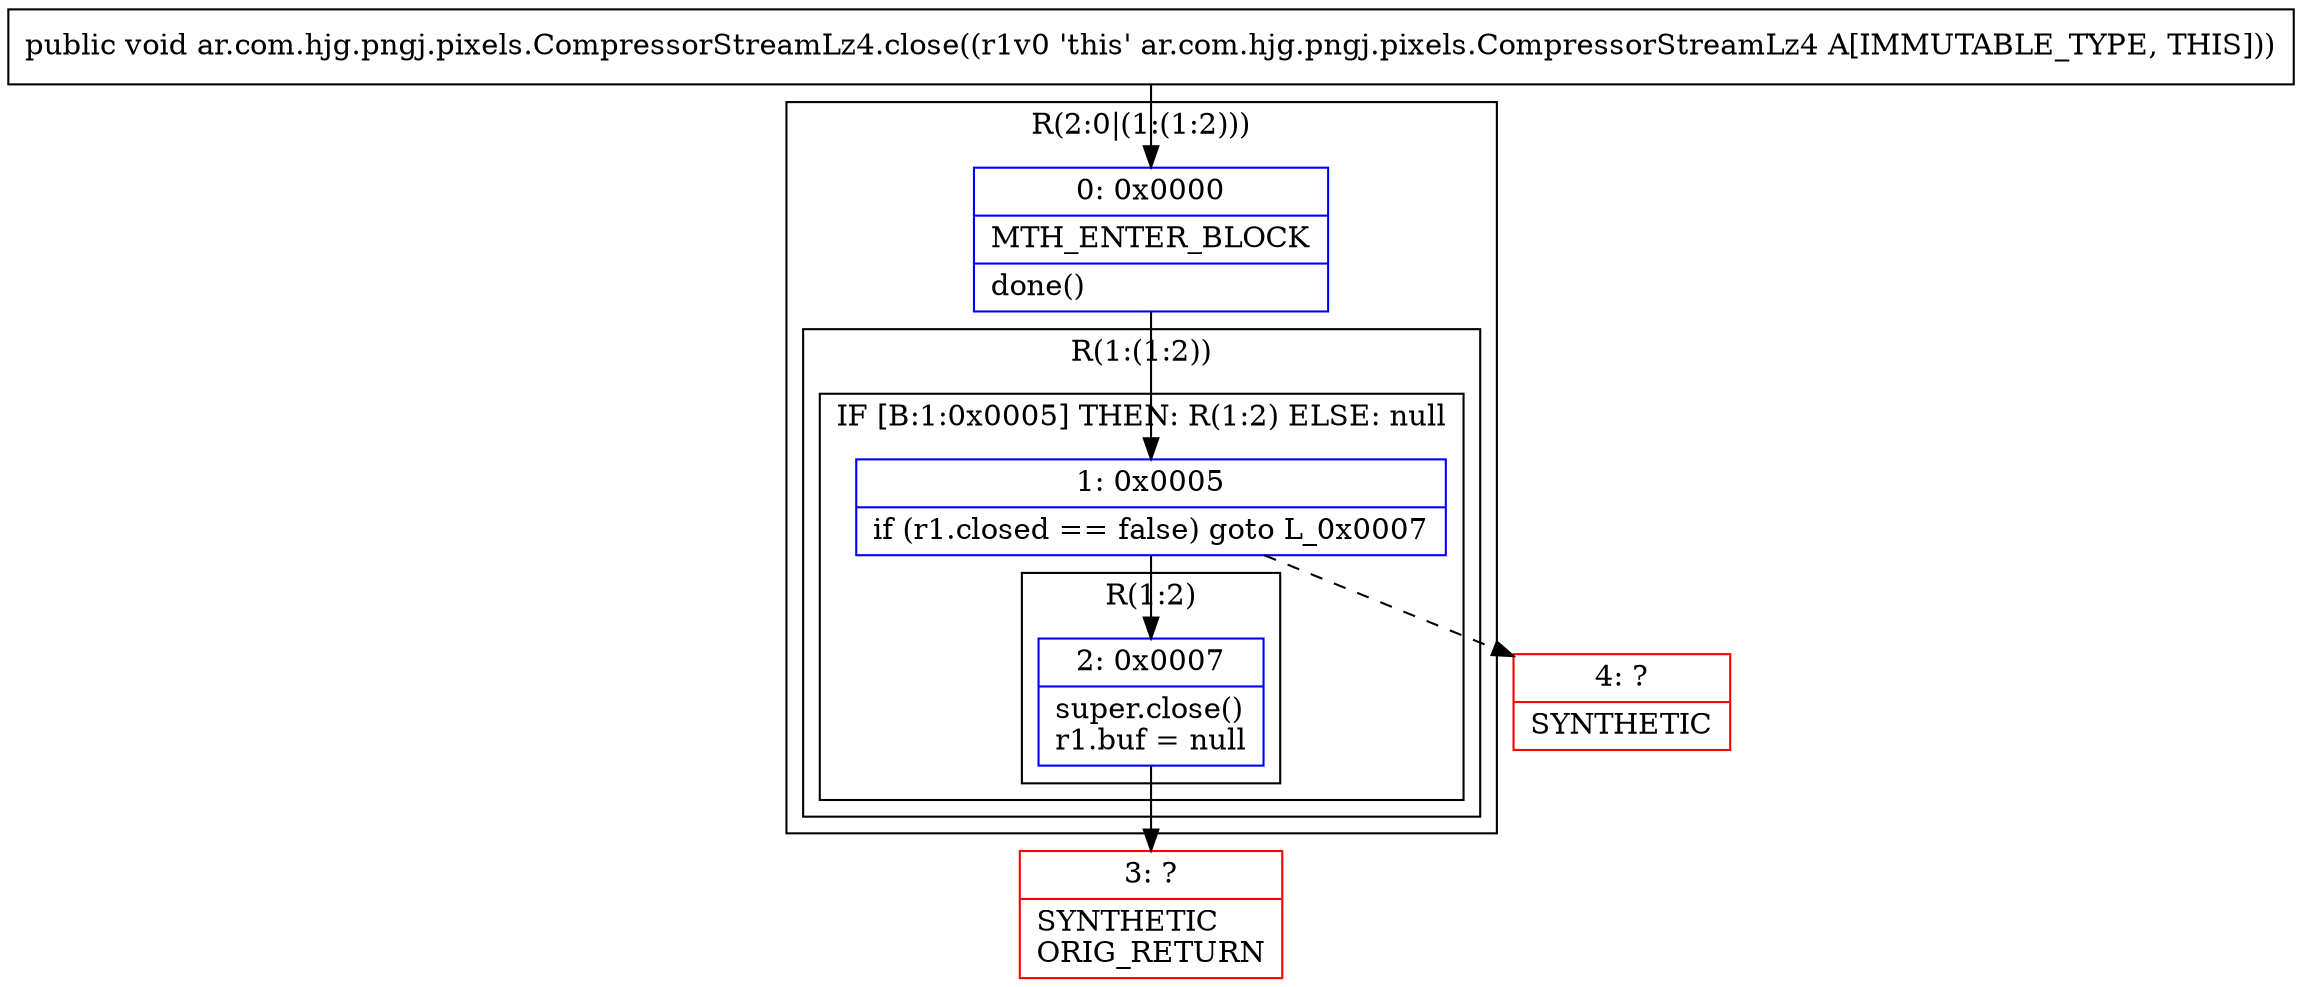 digraph "CFG forar.com.hjg.pngj.pixels.CompressorStreamLz4.close()V" {
subgraph cluster_Region_782597859 {
label = "R(2:0|(1:(1:2)))";
node [shape=record,color=blue];
Node_0 [shape=record,label="{0\:\ 0x0000|MTH_ENTER_BLOCK\l|done()\l}"];
subgraph cluster_Region_828683506 {
label = "R(1:(1:2))";
node [shape=record,color=blue];
subgraph cluster_IfRegion_315618663 {
label = "IF [B:1:0x0005] THEN: R(1:2) ELSE: null";
node [shape=record,color=blue];
Node_1 [shape=record,label="{1\:\ 0x0005|if (r1.closed == false) goto L_0x0007\l}"];
subgraph cluster_Region_1815939906 {
label = "R(1:2)";
node [shape=record,color=blue];
Node_2 [shape=record,label="{2\:\ 0x0007|super.close()\lr1.buf = null\l}"];
}
}
}
}
Node_3 [shape=record,color=red,label="{3\:\ ?|SYNTHETIC\lORIG_RETURN\l}"];
Node_4 [shape=record,color=red,label="{4\:\ ?|SYNTHETIC\l}"];
MethodNode[shape=record,label="{public void ar.com.hjg.pngj.pixels.CompressorStreamLz4.close((r1v0 'this' ar.com.hjg.pngj.pixels.CompressorStreamLz4 A[IMMUTABLE_TYPE, THIS])) }"];
MethodNode -> Node_0;
Node_0 -> Node_1;
Node_1 -> Node_2;
Node_1 -> Node_4[style=dashed];
Node_2 -> Node_3;
}

